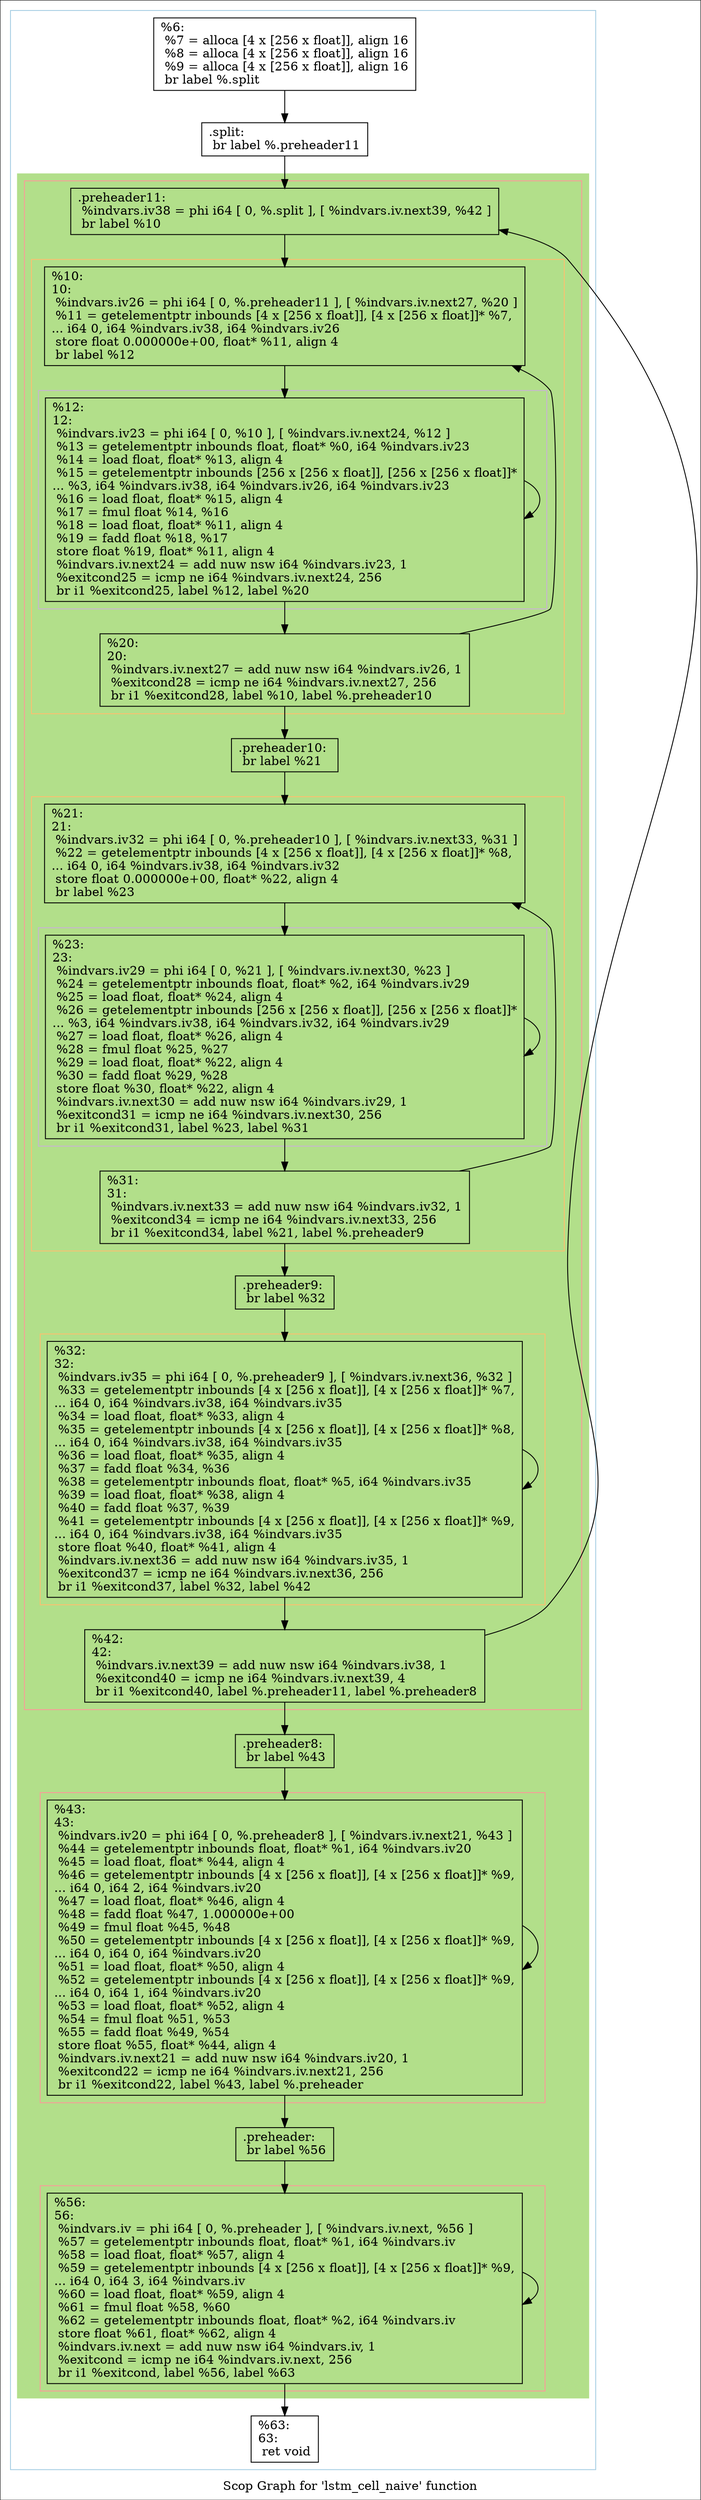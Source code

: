 digraph "Scop Graph for 'lstm_cell_naive' function" {
	label="Scop Graph for 'lstm_cell_naive' function";

	Node0x489a770 [shape=record,label="{%6:\l  %7 = alloca [4 x [256 x float]], align 16\l  %8 = alloca [4 x [256 x float]], align 16\l  %9 = alloca [4 x [256 x float]], align 16\l  br label %.split\l}"];
	Node0x489a770 -> Node0x48a1450;
	Node0x48a1450 [shape=record,label="{.split:                                           \l  br label %.preheader11\l}"];
	Node0x48a1450 -> Node0x48a0420;
	Node0x48a0420 [shape=record,label="{.preheader11:                                     \l  %indvars.iv38 = phi i64 [ 0, %.split ], [ %indvars.iv.next39, %42 ]\l  br label %10\l}"];
	Node0x48a0420 -> Node0x48a2d40;
	Node0x48a2d40 [shape=record,label="{%10:\l10:                                               \l  %indvars.iv26 = phi i64 [ 0, %.preheader11 ], [ %indvars.iv.next27, %20 ]\l  %11 = getelementptr inbounds [4 x [256 x float]], [4 x [256 x float]]* %7,\l... i64 0, i64 %indvars.iv38, i64 %indvars.iv26\l  store float 0.000000e+00, float* %11, align 4\l  br label %12\l}"];
	Node0x48a2d40 -> Node0x48a3190;
	Node0x48a3190 [shape=record,label="{%12:\l12:                                               \l  %indvars.iv23 = phi i64 [ 0, %10 ], [ %indvars.iv.next24, %12 ]\l  %13 = getelementptr inbounds float, float* %0, i64 %indvars.iv23\l  %14 = load float, float* %13, align 4\l  %15 = getelementptr inbounds [256 x [256 x float]], [256 x [256 x float]]*\l... %3, i64 %indvars.iv38, i64 %indvars.iv26, i64 %indvars.iv23\l  %16 = load float, float* %15, align 4\l  %17 = fmul float %14, %16\l  %18 = load float, float* %11, align 4\l  %19 = fadd float %18, %17\l  store float %19, float* %11, align 4\l  %indvars.iv.next24 = add nuw nsw i64 %indvars.iv23, 1\l  %exitcond25 = icmp ne i64 %indvars.iv.next24, 256\l  br i1 %exitcond25, label %12, label %20\l}"];
	Node0x48a3190 -> Node0x48a3190[constraint=false];
	Node0x48a3190 -> Node0x48a1ab0;
	Node0x48a1ab0 [shape=record,label="{%20:\l20:                                               \l  %indvars.iv.next27 = add nuw nsw i64 %indvars.iv26, 1\l  %exitcond28 = icmp ne i64 %indvars.iv.next27, 256\l  br i1 %exitcond28, label %10, label %.preheader10\l}"];
	Node0x48a1ab0 -> Node0x48a2d40[constraint=false];
	Node0x48a1ab0 -> Node0x48a3840;
	Node0x48a3840 [shape=record,label="{.preheader10:                                     \l  br label %21\l}"];
	Node0x48a3840 -> Node0x48a1ad0;
	Node0x48a1ad0 [shape=record,label="{%21:\l21:                                               \l  %indvars.iv32 = phi i64 [ 0, %.preheader10 ], [ %indvars.iv.next33, %31 ]\l  %22 = getelementptr inbounds [4 x [256 x float]], [4 x [256 x float]]* %8,\l... i64 0, i64 %indvars.iv38, i64 %indvars.iv32\l  store float 0.000000e+00, float* %22, align 4\l  br label %23\l}"];
	Node0x48a1ad0 -> Node0x48a3de0;
	Node0x48a3de0 [shape=record,label="{%23:\l23:                                               \l  %indvars.iv29 = phi i64 [ 0, %21 ], [ %indvars.iv.next30, %23 ]\l  %24 = getelementptr inbounds float, float* %2, i64 %indvars.iv29\l  %25 = load float, float* %24, align 4\l  %26 = getelementptr inbounds [256 x [256 x float]], [256 x [256 x float]]*\l... %3, i64 %indvars.iv38, i64 %indvars.iv32, i64 %indvars.iv29\l  %27 = load float, float* %26, align 4\l  %28 = fmul float %25, %27\l  %29 = load float, float* %22, align 4\l  %30 = fadd float %29, %28\l  store float %30, float* %22, align 4\l  %indvars.iv.next30 = add nuw nsw i64 %indvars.iv29, 1\l  %exitcond31 = icmp ne i64 %indvars.iv.next30, 256\l  br i1 %exitcond31, label %23, label %31\l}"];
	Node0x48a3de0 -> Node0x48a3de0[constraint=false];
	Node0x48a3de0 -> Node0x48a1b90;
	Node0x48a1b90 [shape=record,label="{%31:\l31:                                               \l  %indvars.iv.next33 = add nuw nsw i64 %indvars.iv32, 1\l  %exitcond34 = icmp ne i64 %indvars.iv.next33, 256\l  br i1 %exitcond34, label %21, label %.preheader9\l}"];
	Node0x48a1b90 -> Node0x48a1ad0[constraint=false];
	Node0x48a1b90 -> Node0x489ea00;
	Node0x489ea00 [shape=record,label="{.preheader9:                                      \l  br label %32\l}"];
	Node0x489ea00 -> Node0x489ea20;
	Node0x489ea20 [shape=record,label="{%32:\l32:                                               \l  %indvars.iv35 = phi i64 [ 0, %.preheader9 ], [ %indvars.iv.next36, %32 ]\l  %33 = getelementptr inbounds [4 x [256 x float]], [4 x [256 x float]]* %7,\l... i64 0, i64 %indvars.iv38, i64 %indvars.iv35\l  %34 = load float, float* %33, align 4\l  %35 = getelementptr inbounds [4 x [256 x float]], [4 x [256 x float]]* %8,\l... i64 0, i64 %indvars.iv38, i64 %indvars.iv35\l  %36 = load float, float* %35, align 4\l  %37 = fadd float %34, %36\l  %38 = getelementptr inbounds float, float* %5, i64 %indvars.iv35\l  %39 = load float, float* %38, align 4\l  %40 = fadd float %37, %39\l  %41 = getelementptr inbounds [4 x [256 x float]], [4 x [256 x float]]* %9,\l... i64 0, i64 %indvars.iv38, i64 %indvars.iv35\l  store float %40, float* %41, align 4\l  %indvars.iv.next36 = add nuw nsw i64 %indvars.iv35, 1\l  %exitcond37 = icmp ne i64 %indvars.iv.next36, 256\l  br i1 %exitcond37, label %32, label %42\l}"];
	Node0x489ea20 -> Node0x489ea20[constraint=false];
	Node0x489ea20 -> Node0x489fef0;
	Node0x489fef0 [shape=record,label="{%42:\l42:                                               \l  %indvars.iv.next39 = add nuw nsw i64 %indvars.iv38, 1\l  %exitcond40 = icmp ne i64 %indvars.iv.next39, 4\l  br i1 %exitcond40, label %.preheader11, label %.preheader8\l}"];
	Node0x489fef0 -> Node0x48a0420[constraint=false];
	Node0x489fef0 -> Node0x489e920;
	Node0x489e920 [shape=record,label="{.preheader8:                                      \l  br label %43\l}"];
	Node0x489e920 -> Node0x48a5490;
	Node0x48a5490 [shape=record,label="{%43:\l43:                                               \l  %indvars.iv20 = phi i64 [ 0, %.preheader8 ], [ %indvars.iv.next21, %43 ]\l  %44 = getelementptr inbounds float, float* %1, i64 %indvars.iv20\l  %45 = load float, float* %44, align 4\l  %46 = getelementptr inbounds [4 x [256 x float]], [4 x [256 x float]]* %9,\l... i64 0, i64 2, i64 %indvars.iv20\l  %47 = load float, float* %46, align 4\l  %48 = fadd float %47, 1.000000e+00\l  %49 = fmul float %45, %48\l  %50 = getelementptr inbounds [4 x [256 x float]], [4 x [256 x float]]* %9,\l... i64 0, i64 0, i64 %indvars.iv20\l  %51 = load float, float* %50, align 4\l  %52 = getelementptr inbounds [4 x [256 x float]], [4 x [256 x float]]* %9,\l... i64 0, i64 1, i64 %indvars.iv20\l  %53 = load float, float* %52, align 4\l  %54 = fmul float %51, %53\l  %55 = fadd float %49, %54\l  store float %55, float* %44, align 4\l  %indvars.iv.next21 = add nuw nsw i64 %indvars.iv20, 1\l  %exitcond22 = icmp ne i64 %indvars.iv.next21, 256\l  br i1 %exitcond22, label %43, label %.preheader\l}"];
	Node0x48a5490 -> Node0x48a5490[constraint=false];
	Node0x48a5490 -> Node0x489ff10;
	Node0x489ff10 [shape=record,label="{.preheader:                                       \l  br label %56\l}"];
	Node0x489ff10 -> Node0x48a39a0;
	Node0x48a39a0 [shape=record,label="{%56:\l56:                                               \l  %indvars.iv = phi i64 [ 0, %.preheader ], [ %indvars.iv.next, %56 ]\l  %57 = getelementptr inbounds float, float* %1, i64 %indvars.iv\l  %58 = load float, float* %57, align 4\l  %59 = getelementptr inbounds [4 x [256 x float]], [4 x [256 x float]]* %9,\l... i64 0, i64 3, i64 %indvars.iv\l  %60 = load float, float* %59, align 4\l  %61 = fmul float %58, %60\l  %62 = getelementptr inbounds float, float* %2, i64 %indvars.iv\l  store float %61, float* %62, align 4\l  %indvars.iv.next = add nuw nsw i64 %indvars.iv, 1\l  %exitcond = icmp ne i64 %indvars.iv.next, 256\l  br i1 %exitcond, label %56, label %63\l}"];
	Node0x48a39a0 -> Node0x48a39a0[constraint=false];
	Node0x48a39a0 -> Node0x48a1390;
	Node0x48a1390 [shape=record,label="{%63:\l63:                                               \l  ret void\l}"];
	colorscheme = "paired12"
        subgraph cluster_0x4833d60 {
          label = "";
          style = solid;
          color = 1
          subgraph cluster_0x48a0440 {
            label = "";
            style = filled;
            color = 3            subgraph cluster_0x4841950 {
              label = "";
              style = solid;
              color = 5
              subgraph cluster_0x48409a0 {
                label = "";
                style = solid;
                color = 7
                subgraph cluster_0x4840920 {
                  label = "";
                  style = solid;
                  color = 9
                  Node0x48a3190;
                }
                Node0x48a2d40;
                Node0x48a1ab0;
              }
              subgraph cluster_0x48408a0 {
                label = "";
                style = solid;
                color = 7
                subgraph cluster_0x4840820 {
                  label = "";
                  style = solid;
                  color = 9
                  Node0x48a3de0;
                }
                Node0x48a1ad0;
                Node0x48a1b90;
              }
              subgraph cluster_0x48407a0 {
                label = "";
                style = solid;
                color = 7
                Node0x489ea20;
              }
              Node0x48a0420;
              Node0x48a3840;
              Node0x489ea00;
              Node0x489fef0;
            }
            subgraph cluster_0x4854350 {
              label = "";
              style = solid;
              color = 5
              Node0x48a5490;
            }
            subgraph cluster_0x4854510 {
              label = "";
              style = solid;
              color = 5
              Node0x48a39a0;
            }
            Node0x489e920;
            Node0x489ff10;
          }
          Node0x489a770;
          Node0x48a1450;
          Node0x48a1390;
        }
}
